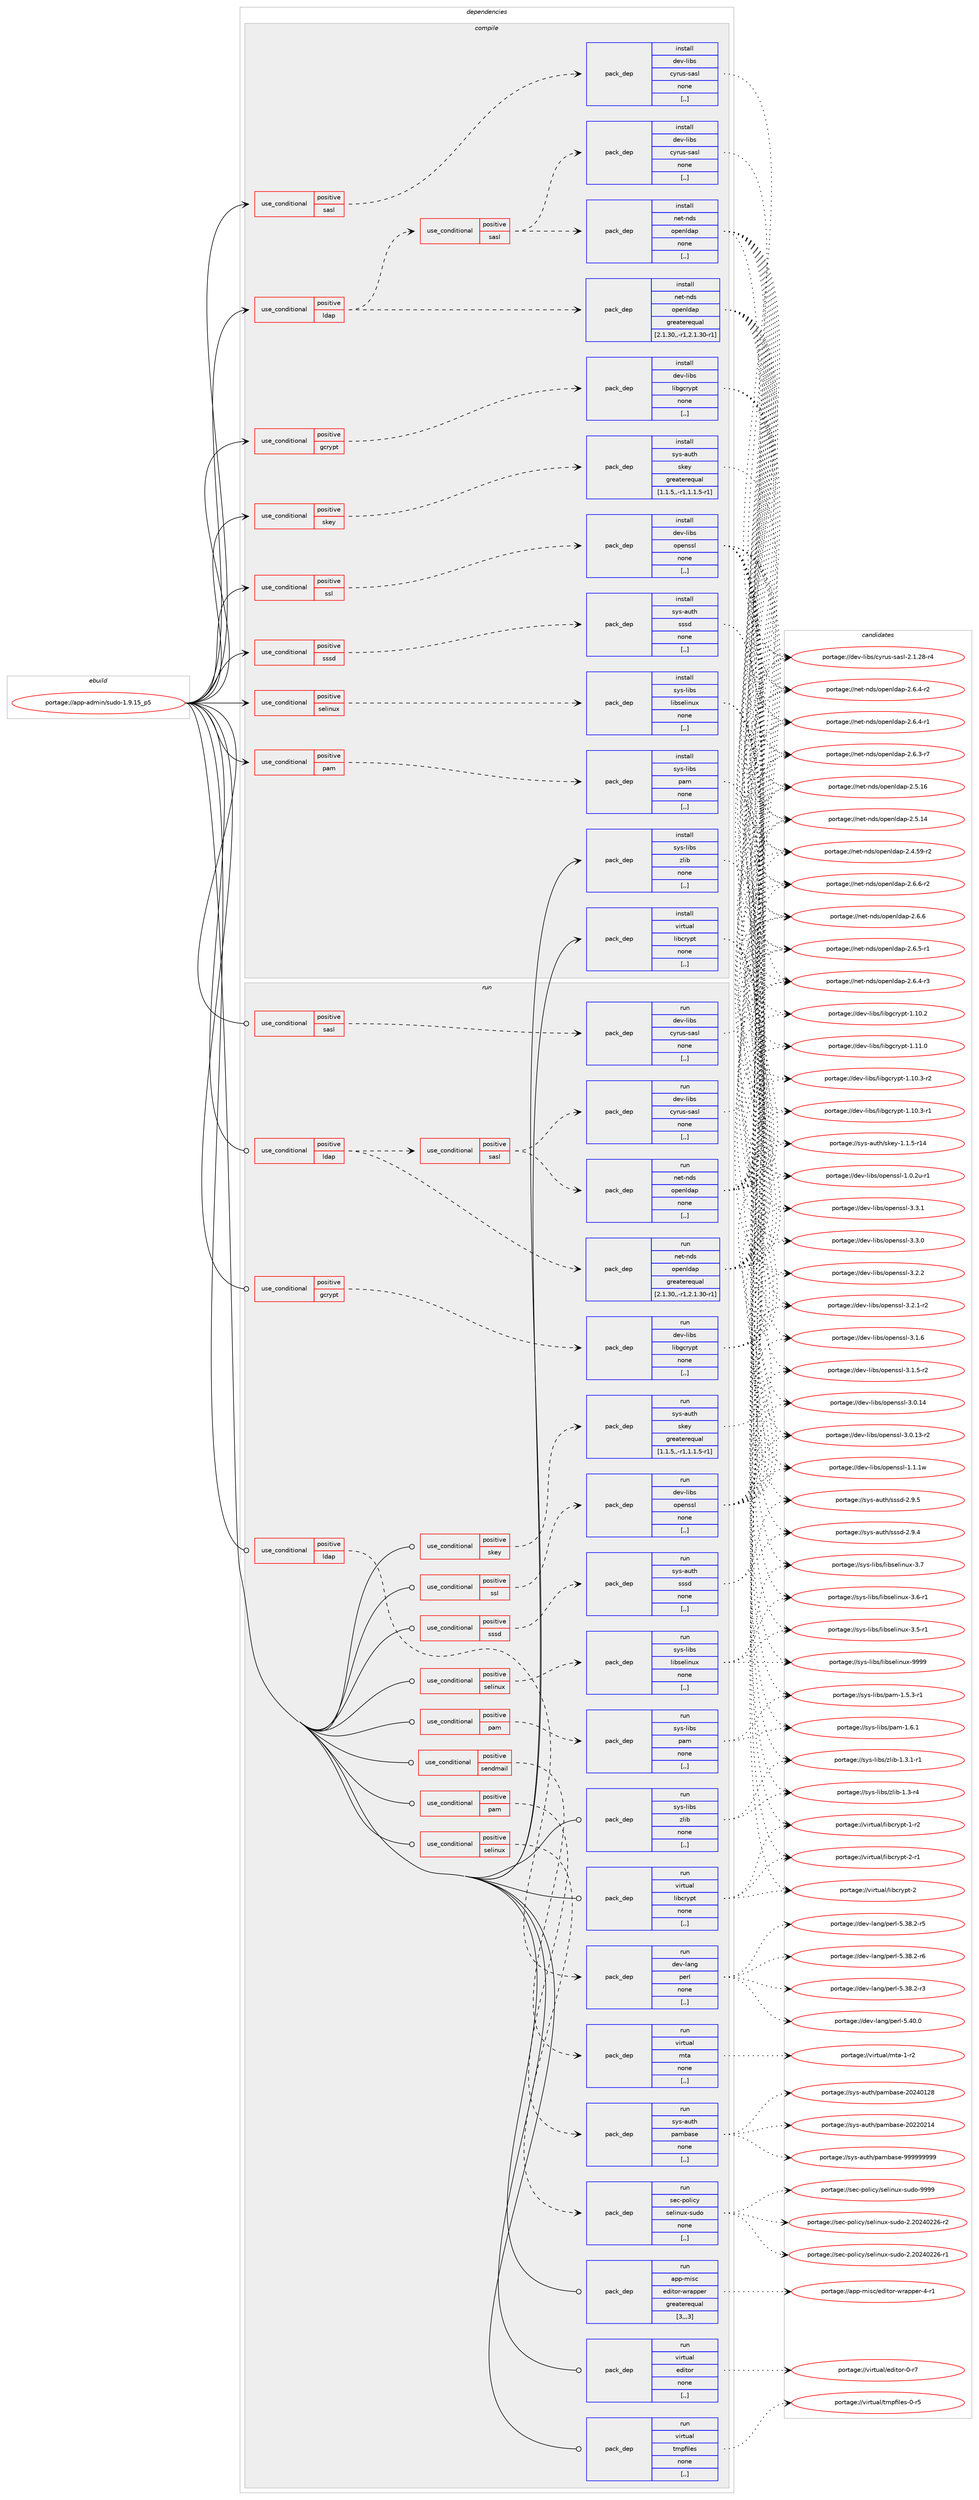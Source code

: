 digraph prolog {

# *************
# Graph options
# *************

newrank=true;
concentrate=true;
compound=true;
graph [rankdir=LR,fontname=Helvetica,fontsize=10,ranksep=1.5];#, ranksep=2.5, nodesep=0.2];
edge  [arrowhead=vee];
node  [fontname=Helvetica,fontsize=10];

# **********
# The ebuild
# **********

subgraph cluster_leftcol {
color=gray;
rank=same;
label=<<i>ebuild</i>>;
id [label="portage://app-admin/sudo-1.9.15_p5", color=red, width=4, href="../app-admin/sudo-1.9.15_p5.svg"];
}

# ****************
# The dependencies
# ****************

subgraph cluster_midcol {
color=gray;
label=<<i>dependencies</i>>;
subgraph cluster_compile {
fillcolor="#eeeeee";
style=filled;
label=<<i>compile</i>>;
subgraph cond1263 {
dependency5061 [label=<<TABLE BORDER="0" CELLBORDER="1" CELLSPACING="0" CELLPADDING="4"><TR><TD ROWSPAN="3" CELLPADDING="10">use_conditional</TD></TR><TR><TD>positive</TD></TR><TR><TD>gcrypt</TD></TR></TABLE>>, shape=none, color=red];
subgraph pack3780 {
dependency5062 [label=<<TABLE BORDER="0" CELLBORDER="1" CELLSPACING="0" CELLPADDING="4" WIDTH="220"><TR><TD ROWSPAN="6" CELLPADDING="30">pack_dep</TD></TR><TR><TD WIDTH="110">install</TD></TR><TR><TD>dev-libs</TD></TR><TR><TD>libgcrypt</TD></TR><TR><TD>none</TD></TR><TR><TD>[,,]</TD></TR></TABLE>>, shape=none, color=blue];
}
dependency5061:e -> dependency5062:w [weight=20,style="dashed",arrowhead="vee"];
}
id:e -> dependency5061:w [weight=20,style="solid",arrowhead="vee"];
subgraph cond1264 {
dependency5063 [label=<<TABLE BORDER="0" CELLBORDER="1" CELLSPACING="0" CELLPADDING="4"><TR><TD ROWSPAN="3" CELLPADDING="10">use_conditional</TD></TR><TR><TD>positive</TD></TR><TR><TD>ldap</TD></TR></TABLE>>, shape=none, color=red];
subgraph pack3781 {
dependency5064 [label=<<TABLE BORDER="0" CELLBORDER="1" CELLSPACING="0" CELLPADDING="4" WIDTH="220"><TR><TD ROWSPAN="6" CELLPADDING="30">pack_dep</TD></TR><TR><TD WIDTH="110">install</TD></TR><TR><TD>net-nds</TD></TR><TR><TD>openldap</TD></TR><TR><TD>greaterequal</TD></TR><TR><TD>[2.1.30,,-r1,2.1.30-r1]</TD></TR></TABLE>>, shape=none, color=blue];
}
dependency5063:e -> dependency5064:w [weight=20,style="dashed",arrowhead="vee"];
subgraph cond1265 {
dependency5065 [label=<<TABLE BORDER="0" CELLBORDER="1" CELLSPACING="0" CELLPADDING="4"><TR><TD ROWSPAN="3" CELLPADDING="10">use_conditional</TD></TR><TR><TD>positive</TD></TR><TR><TD>sasl</TD></TR></TABLE>>, shape=none, color=red];
subgraph pack3782 {
dependency5066 [label=<<TABLE BORDER="0" CELLBORDER="1" CELLSPACING="0" CELLPADDING="4" WIDTH="220"><TR><TD ROWSPAN="6" CELLPADDING="30">pack_dep</TD></TR><TR><TD WIDTH="110">install</TD></TR><TR><TD>dev-libs</TD></TR><TR><TD>cyrus-sasl</TD></TR><TR><TD>none</TD></TR><TR><TD>[,,]</TD></TR></TABLE>>, shape=none, color=blue];
}
dependency5065:e -> dependency5066:w [weight=20,style="dashed",arrowhead="vee"];
subgraph pack3783 {
dependency5067 [label=<<TABLE BORDER="0" CELLBORDER="1" CELLSPACING="0" CELLPADDING="4" WIDTH="220"><TR><TD ROWSPAN="6" CELLPADDING="30">pack_dep</TD></TR><TR><TD WIDTH="110">install</TD></TR><TR><TD>net-nds</TD></TR><TR><TD>openldap</TD></TR><TR><TD>none</TD></TR><TR><TD>[,,]</TD></TR></TABLE>>, shape=none, color=blue];
}
dependency5065:e -> dependency5067:w [weight=20,style="dashed",arrowhead="vee"];
}
dependency5063:e -> dependency5065:w [weight=20,style="dashed",arrowhead="vee"];
}
id:e -> dependency5063:w [weight=20,style="solid",arrowhead="vee"];
subgraph cond1266 {
dependency5068 [label=<<TABLE BORDER="0" CELLBORDER="1" CELLSPACING="0" CELLPADDING="4"><TR><TD ROWSPAN="3" CELLPADDING="10">use_conditional</TD></TR><TR><TD>positive</TD></TR><TR><TD>pam</TD></TR></TABLE>>, shape=none, color=red];
subgraph pack3784 {
dependency5069 [label=<<TABLE BORDER="0" CELLBORDER="1" CELLSPACING="0" CELLPADDING="4" WIDTH="220"><TR><TD ROWSPAN="6" CELLPADDING="30">pack_dep</TD></TR><TR><TD WIDTH="110">install</TD></TR><TR><TD>sys-libs</TD></TR><TR><TD>pam</TD></TR><TR><TD>none</TD></TR><TR><TD>[,,]</TD></TR></TABLE>>, shape=none, color=blue];
}
dependency5068:e -> dependency5069:w [weight=20,style="dashed",arrowhead="vee"];
}
id:e -> dependency5068:w [weight=20,style="solid",arrowhead="vee"];
subgraph cond1267 {
dependency5070 [label=<<TABLE BORDER="0" CELLBORDER="1" CELLSPACING="0" CELLPADDING="4"><TR><TD ROWSPAN="3" CELLPADDING="10">use_conditional</TD></TR><TR><TD>positive</TD></TR><TR><TD>sasl</TD></TR></TABLE>>, shape=none, color=red];
subgraph pack3785 {
dependency5071 [label=<<TABLE BORDER="0" CELLBORDER="1" CELLSPACING="0" CELLPADDING="4" WIDTH="220"><TR><TD ROWSPAN="6" CELLPADDING="30">pack_dep</TD></TR><TR><TD WIDTH="110">install</TD></TR><TR><TD>dev-libs</TD></TR><TR><TD>cyrus-sasl</TD></TR><TR><TD>none</TD></TR><TR><TD>[,,]</TD></TR></TABLE>>, shape=none, color=blue];
}
dependency5070:e -> dependency5071:w [weight=20,style="dashed",arrowhead="vee"];
}
id:e -> dependency5070:w [weight=20,style="solid",arrowhead="vee"];
subgraph cond1268 {
dependency5072 [label=<<TABLE BORDER="0" CELLBORDER="1" CELLSPACING="0" CELLPADDING="4"><TR><TD ROWSPAN="3" CELLPADDING="10">use_conditional</TD></TR><TR><TD>positive</TD></TR><TR><TD>selinux</TD></TR></TABLE>>, shape=none, color=red];
subgraph pack3786 {
dependency5073 [label=<<TABLE BORDER="0" CELLBORDER="1" CELLSPACING="0" CELLPADDING="4" WIDTH="220"><TR><TD ROWSPAN="6" CELLPADDING="30">pack_dep</TD></TR><TR><TD WIDTH="110">install</TD></TR><TR><TD>sys-libs</TD></TR><TR><TD>libselinux</TD></TR><TR><TD>none</TD></TR><TR><TD>[,,]</TD></TR></TABLE>>, shape=none, color=blue];
}
dependency5072:e -> dependency5073:w [weight=20,style="dashed",arrowhead="vee"];
}
id:e -> dependency5072:w [weight=20,style="solid",arrowhead="vee"];
subgraph cond1269 {
dependency5074 [label=<<TABLE BORDER="0" CELLBORDER="1" CELLSPACING="0" CELLPADDING="4"><TR><TD ROWSPAN="3" CELLPADDING="10">use_conditional</TD></TR><TR><TD>positive</TD></TR><TR><TD>skey</TD></TR></TABLE>>, shape=none, color=red];
subgraph pack3787 {
dependency5075 [label=<<TABLE BORDER="0" CELLBORDER="1" CELLSPACING="0" CELLPADDING="4" WIDTH="220"><TR><TD ROWSPAN="6" CELLPADDING="30">pack_dep</TD></TR><TR><TD WIDTH="110">install</TD></TR><TR><TD>sys-auth</TD></TR><TR><TD>skey</TD></TR><TR><TD>greaterequal</TD></TR><TR><TD>[1.1.5,,-r1,1.1.5-r1]</TD></TR></TABLE>>, shape=none, color=blue];
}
dependency5074:e -> dependency5075:w [weight=20,style="dashed",arrowhead="vee"];
}
id:e -> dependency5074:w [weight=20,style="solid",arrowhead="vee"];
subgraph cond1270 {
dependency5076 [label=<<TABLE BORDER="0" CELLBORDER="1" CELLSPACING="0" CELLPADDING="4"><TR><TD ROWSPAN="3" CELLPADDING="10">use_conditional</TD></TR><TR><TD>positive</TD></TR><TR><TD>ssl</TD></TR></TABLE>>, shape=none, color=red];
subgraph pack3788 {
dependency5077 [label=<<TABLE BORDER="0" CELLBORDER="1" CELLSPACING="0" CELLPADDING="4" WIDTH="220"><TR><TD ROWSPAN="6" CELLPADDING="30">pack_dep</TD></TR><TR><TD WIDTH="110">install</TD></TR><TR><TD>dev-libs</TD></TR><TR><TD>openssl</TD></TR><TR><TD>none</TD></TR><TR><TD>[,,]</TD></TR></TABLE>>, shape=none, color=blue];
}
dependency5076:e -> dependency5077:w [weight=20,style="dashed",arrowhead="vee"];
}
id:e -> dependency5076:w [weight=20,style="solid",arrowhead="vee"];
subgraph cond1271 {
dependency5078 [label=<<TABLE BORDER="0" CELLBORDER="1" CELLSPACING="0" CELLPADDING="4"><TR><TD ROWSPAN="3" CELLPADDING="10">use_conditional</TD></TR><TR><TD>positive</TD></TR><TR><TD>sssd</TD></TR></TABLE>>, shape=none, color=red];
subgraph pack3789 {
dependency5079 [label=<<TABLE BORDER="0" CELLBORDER="1" CELLSPACING="0" CELLPADDING="4" WIDTH="220"><TR><TD ROWSPAN="6" CELLPADDING="30">pack_dep</TD></TR><TR><TD WIDTH="110">install</TD></TR><TR><TD>sys-auth</TD></TR><TR><TD>sssd</TD></TR><TR><TD>none</TD></TR><TR><TD>[,,]</TD></TR></TABLE>>, shape=none, color=blue];
}
dependency5078:e -> dependency5079:w [weight=20,style="dashed",arrowhead="vee"];
}
id:e -> dependency5078:w [weight=20,style="solid",arrowhead="vee"];
subgraph pack3790 {
dependency5080 [label=<<TABLE BORDER="0" CELLBORDER="1" CELLSPACING="0" CELLPADDING="4" WIDTH="220"><TR><TD ROWSPAN="6" CELLPADDING="30">pack_dep</TD></TR><TR><TD WIDTH="110">install</TD></TR><TR><TD>sys-libs</TD></TR><TR><TD>zlib</TD></TR><TR><TD>none</TD></TR><TR><TD>[,,]</TD></TR></TABLE>>, shape=none, color=blue];
}
id:e -> dependency5080:w [weight=20,style="solid",arrowhead="vee"];
subgraph pack3791 {
dependency5081 [label=<<TABLE BORDER="0" CELLBORDER="1" CELLSPACING="0" CELLPADDING="4" WIDTH="220"><TR><TD ROWSPAN="6" CELLPADDING="30">pack_dep</TD></TR><TR><TD WIDTH="110">install</TD></TR><TR><TD>virtual</TD></TR><TR><TD>libcrypt</TD></TR><TR><TD>none</TD></TR><TR><TD>[,,]</TD></TR></TABLE>>, shape=none, color=blue];
}
id:e -> dependency5081:w [weight=20,style="solid",arrowhead="vee"];
}
subgraph cluster_compileandrun {
fillcolor="#eeeeee";
style=filled;
label=<<i>compile and run</i>>;
}
subgraph cluster_run {
fillcolor="#eeeeee";
style=filled;
label=<<i>run</i>>;
subgraph cond1272 {
dependency5082 [label=<<TABLE BORDER="0" CELLBORDER="1" CELLSPACING="0" CELLPADDING="4"><TR><TD ROWSPAN="3" CELLPADDING="10">use_conditional</TD></TR><TR><TD>positive</TD></TR><TR><TD>gcrypt</TD></TR></TABLE>>, shape=none, color=red];
subgraph pack3792 {
dependency5083 [label=<<TABLE BORDER="0" CELLBORDER="1" CELLSPACING="0" CELLPADDING="4" WIDTH="220"><TR><TD ROWSPAN="6" CELLPADDING="30">pack_dep</TD></TR><TR><TD WIDTH="110">run</TD></TR><TR><TD>dev-libs</TD></TR><TR><TD>libgcrypt</TD></TR><TR><TD>none</TD></TR><TR><TD>[,,]</TD></TR></TABLE>>, shape=none, color=blue];
}
dependency5082:e -> dependency5083:w [weight=20,style="dashed",arrowhead="vee"];
}
id:e -> dependency5082:w [weight=20,style="solid",arrowhead="odot"];
subgraph cond1273 {
dependency5084 [label=<<TABLE BORDER="0" CELLBORDER="1" CELLSPACING="0" CELLPADDING="4"><TR><TD ROWSPAN="3" CELLPADDING="10">use_conditional</TD></TR><TR><TD>positive</TD></TR><TR><TD>ldap</TD></TR></TABLE>>, shape=none, color=red];
subgraph pack3793 {
dependency5085 [label=<<TABLE BORDER="0" CELLBORDER="1" CELLSPACING="0" CELLPADDING="4" WIDTH="220"><TR><TD ROWSPAN="6" CELLPADDING="30">pack_dep</TD></TR><TR><TD WIDTH="110">run</TD></TR><TR><TD>dev-lang</TD></TR><TR><TD>perl</TD></TR><TR><TD>none</TD></TR><TR><TD>[,,]</TD></TR></TABLE>>, shape=none, color=blue];
}
dependency5084:e -> dependency5085:w [weight=20,style="dashed",arrowhead="vee"];
}
id:e -> dependency5084:w [weight=20,style="solid",arrowhead="odot"];
subgraph cond1274 {
dependency5086 [label=<<TABLE BORDER="0" CELLBORDER="1" CELLSPACING="0" CELLPADDING="4"><TR><TD ROWSPAN="3" CELLPADDING="10">use_conditional</TD></TR><TR><TD>positive</TD></TR><TR><TD>ldap</TD></TR></TABLE>>, shape=none, color=red];
subgraph pack3794 {
dependency5087 [label=<<TABLE BORDER="0" CELLBORDER="1" CELLSPACING="0" CELLPADDING="4" WIDTH="220"><TR><TD ROWSPAN="6" CELLPADDING="30">pack_dep</TD></TR><TR><TD WIDTH="110">run</TD></TR><TR><TD>net-nds</TD></TR><TR><TD>openldap</TD></TR><TR><TD>greaterequal</TD></TR><TR><TD>[2.1.30,,-r1,2.1.30-r1]</TD></TR></TABLE>>, shape=none, color=blue];
}
dependency5086:e -> dependency5087:w [weight=20,style="dashed",arrowhead="vee"];
subgraph cond1275 {
dependency5088 [label=<<TABLE BORDER="0" CELLBORDER="1" CELLSPACING="0" CELLPADDING="4"><TR><TD ROWSPAN="3" CELLPADDING="10">use_conditional</TD></TR><TR><TD>positive</TD></TR><TR><TD>sasl</TD></TR></TABLE>>, shape=none, color=red];
subgraph pack3795 {
dependency5089 [label=<<TABLE BORDER="0" CELLBORDER="1" CELLSPACING="0" CELLPADDING="4" WIDTH="220"><TR><TD ROWSPAN="6" CELLPADDING="30">pack_dep</TD></TR><TR><TD WIDTH="110">run</TD></TR><TR><TD>dev-libs</TD></TR><TR><TD>cyrus-sasl</TD></TR><TR><TD>none</TD></TR><TR><TD>[,,]</TD></TR></TABLE>>, shape=none, color=blue];
}
dependency5088:e -> dependency5089:w [weight=20,style="dashed",arrowhead="vee"];
subgraph pack3796 {
dependency5090 [label=<<TABLE BORDER="0" CELLBORDER="1" CELLSPACING="0" CELLPADDING="4" WIDTH="220"><TR><TD ROWSPAN="6" CELLPADDING="30">pack_dep</TD></TR><TR><TD WIDTH="110">run</TD></TR><TR><TD>net-nds</TD></TR><TR><TD>openldap</TD></TR><TR><TD>none</TD></TR><TR><TD>[,,]</TD></TR></TABLE>>, shape=none, color=blue];
}
dependency5088:e -> dependency5090:w [weight=20,style="dashed",arrowhead="vee"];
}
dependency5086:e -> dependency5088:w [weight=20,style="dashed",arrowhead="vee"];
}
id:e -> dependency5086:w [weight=20,style="solid",arrowhead="odot"];
subgraph cond1276 {
dependency5091 [label=<<TABLE BORDER="0" CELLBORDER="1" CELLSPACING="0" CELLPADDING="4"><TR><TD ROWSPAN="3" CELLPADDING="10">use_conditional</TD></TR><TR><TD>positive</TD></TR><TR><TD>pam</TD></TR></TABLE>>, shape=none, color=red];
subgraph pack3797 {
dependency5092 [label=<<TABLE BORDER="0" CELLBORDER="1" CELLSPACING="0" CELLPADDING="4" WIDTH="220"><TR><TD ROWSPAN="6" CELLPADDING="30">pack_dep</TD></TR><TR><TD WIDTH="110">run</TD></TR><TR><TD>sys-auth</TD></TR><TR><TD>pambase</TD></TR><TR><TD>none</TD></TR><TR><TD>[,,]</TD></TR></TABLE>>, shape=none, color=blue];
}
dependency5091:e -> dependency5092:w [weight=20,style="dashed",arrowhead="vee"];
}
id:e -> dependency5091:w [weight=20,style="solid",arrowhead="odot"];
subgraph cond1277 {
dependency5093 [label=<<TABLE BORDER="0" CELLBORDER="1" CELLSPACING="0" CELLPADDING="4"><TR><TD ROWSPAN="3" CELLPADDING="10">use_conditional</TD></TR><TR><TD>positive</TD></TR><TR><TD>pam</TD></TR></TABLE>>, shape=none, color=red];
subgraph pack3798 {
dependency5094 [label=<<TABLE BORDER="0" CELLBORDER="1" CELLSPACING="0" CELLPADDING="4" WIDTH="220"><TR><TD ROWSPAN="6" CELLPADDING="30">pack_dep</TD></TR><TR><TD WIDTH="110">run</TD></TR><TR><TD>sys-libs</TD></TR><TR><TD>pam</TD></TR><TR><TD>none</TD></TR><TR><TD>[,,]</TD></TR></TABLE>>, shape=none, color=blue];
}
dependency5093:e -> dependency5094:w [weight=20,style="dashed",arrowhead="vee"];
}
id:e -> dependency5093:w [weight=20,style="solid",arrowhead="odot"];
subgraph cond1278 {
dependency5095 [label=<<TABLE BORDER="0" CELLBORDER="1" CELLSPACING="0" CELLPADDING="4"><TR><TD ROWSPAN="3" CELLPADDING="10">use_conditional</TD></TR><TR><TD>positive</TD></TR><TR><TD>sasl</TD></TR></TABLE>>, shape=none, color=red];
subgraph pack3799 {
dependency5096 [label=<<TABLE BORDER="0" CELLBORDER="1" CELLSPACING="0" CELLPADDING="4" WIDTH="220"><TR><TD ROWSPAN="6" CELLPADDING="30">pack_dep</TD></TR><TR><TD WIDTH="110">run</TD></TR><TR><TD>dev-libs</TD></TR><TR><TD>cyrus-sasl</TD></TR><TR><TD>none</TD></TR><TR><TD>[,,]</TD></TR></TABLE>>, shape=none, color=blue];
}
dependency5095:e -> dependency5096:w [weight=20,style="dashed",arrowhead="vee"];
}
id:e -> dependency5095:w [weight=20,style="solid",arrowhead="odot"];
subgraph cond1279 {
dependency5097 [label=<<TABLE BORDER="0" CELLBORDER="1" CELLSPACING="0" CELLPADDING="4"><TR><TD ROWSPAN="3" CELLPADDING="10">use_conditional</TD></TR><TR><TD>positive</TD></TR><TR><TD>selinux</TD></TR></TABLE>>, shape=none, color=red];
subgraph pack3800 {
dependency5098 [label=<<TABLE BORDER="0" CELLBORDER="1" CELLSPACING="0" CELLPADDING="4" WIDTH="220"><TR><TD ROWSPAN="6" CELLPADDING="30">pack_dep</TD></TR><TR><TD WIDTH="110">run</TD></TR><TR><TD>sec-policy</TD></TR><TR><TD>selinux-sudo</TD></TR><TR><TD>none</TD></TR><TR><TD>[,,]</TD></TR></TABLE>>, shape=none, color=blue];
}
dependency5097:e -> dependency5098:w [weight=20,style="dashed",arrowhead="vee"];
}
id:e -> dependency5097:w [weight=20,style="solid",arrowhead="odot"];
subgraph cond1280 {
dependency5099 [label=<<TABLE BORDER="0" CELLBORDER="1" CELLSPACING="0" CELLPADDING="4"><TR><TD ROWSPAN="3" CELLPADDING="10">use_conditional</TD></TR><TR><TD>positive</TD></TR><TR><TD>selinux</TD></TR></TABLE>>, shape=none, color=red];
subgraph pack3801 {
dependency5100 [label=<<TABLE BORDER="0" CELLBORDER="1" CELLSPACING="0" CELLPADDING="4" WIDTH="220"><TR><TD ROWSPAN="6" CELLPADDING="30">pack_dep</TD></TR><TR><TD WIDTH="110">run</TD></TR><TR><TD>sys-libs</TD></TR><TR><TD>libselinux</TD></TR><TR><TD>none</TD></TR><TR><TD>[,,]</TD></TR></TABLE>>, shape=none, color=blue];
}
dependency5099:e -> dependency5100:w [weight=20,style="dashed",arrowhead="vee"];
}
id:e -> dependency5099:w [weight=20,style="solid",arrowhead="odot"];
subgraph cond1281 {
dependency5101 [label=<<TABLE BORDER="0" CELLBORDER="1" CELLSPACING="0" CELLPADDING="4"><TR><TD ROWSPAN="3" CELLPADDING="10">use_conditional</TD></TR><TR><TD>positive</TD></TR><TR><TD>sendmail</TD></TR></TABLE>>, shape=none, color=red];
subgraph pack3802 {
dependency5102 [label=<<TABLE BORDER="0" CELLBORDER="1" CELLSPACING="0" CELLPADDING="4" WIDTH="220"><TR><TD ROWSPAN="6" CELLPADDING="30">pack_dep</TD></TR><TR><TD WIDTH="110">run</TD></TR><TR><TD>virtual</TD></TR><TR><TD>mta</TD></TR><TR><TD>none</TD></TR><TR><TD>[,,]</TD></TR></TABLE>>, shape=none, color=blue];
}
dependency5101:e -> dependency5102:w [weight=20,style="dashed",arrowhead="vee"];
}
id:e -> dependency5101:w [weight=20,style="solid",arrowhead="odot"];
subgraph cond1282 {
dependency5103 [label=<<TABLE BORDER="0" CELLBORDER="1" CELLSPACING="0" CELLPADDING="4"><TR><TD ROWSPAN="3" CELLPADDING="10">use_conditional</TD></TR><TR><TD>positive</TD></TR><TR><TD>skey</TD></TR></TABLE>>, shape=none, color=red];
subgraph pack3803 {
dependency5104 [label=<<TABLE BORDER="0" CELLBORDER="1" CELLSPACING="0" CELLPADDING="4" WIDTH="220"><TR><TD ROWSPAN="6" CELLPADDING="30">pack_dep</TD></TR><TR><TD WIDTH="110">run</TD></TR><TR><TD>sys-auth</TD></TR><TR><TD>skey</TD></TR><TR><TD>greaterequal</TD></TR><TR><TD>[1.1.5,,-r1,1.1.5-r1]</TD></TR></TABLE>>, shape=none, color=blue];
}
dependency5103:e -> dependency5104:w [weight=20,style="dashed",arrowhead="vee"];
}
id:e -> dependency5103:w [weight=20,style="solid",arrowhead="odot"];
subgraph cond1283 {
dependency5105 [label=<<TABLE BORDER="0" CELLBORDER="1" CELLSPACING="0" CELLPADDING="4"><TR><TD ROWSPAN="3" CELLPADDING="10">use_conditional</TD></TR><TR><TD>positive</TD></TR><TR><TD>ssl</TD></TR></TABLE>>, shape=none, color=red];
subgraph pack3804 {
dependency5106 [label=<<TABLE BORDER="0" CELLBORDER="1" CELLSPACING="0" CELLPADDING="4" WIDTH="220"><TR><TD ROWSPAN="6" CELLPADDING="30">pack_dep</TD></TR><TR><TD WIDTH="110">run</TD></TR><TR><TD>dev-libs</TD></TR><TR><TD>openssl</TD></TR><TR><TD>none</TD></TR><TR><TD>[,,]</TD></TR></TABLE>>, shape=none, color=blue];
}
dependency5105:e -> dependency5106:w [weight=20,style="dashed",arrowhead="vee"];
}
id:e -> dependency5105:w [weight=20,style="solid",arrowhead="odot"];
subgraph cond1284 {
dependency5107 [label=<<TABLE BORDER="0" CELLBORDER="1" CELLSPACING="0" CELLPADDING="4"><TR><TD ROWSPAN="3" CELLPADDING="10">use_conditional</TD></TR><TR><TD>positive</TD></TR><TR><TD>sssd</TD></TR></TABLE>>, shape=none, color=red];
subgraph pack3805 {
dependency5108 [label=<<TABLE BORDER="0" CELLBORDER="1" CELLSPACING="0" CELLPADDING="4" WIDTH="220"><TR><TD ROWSPAN="6" CELLPADDING="30">pack_dep</TD></TR><TR><TD WIDTH="110">run</TD></TR><TR><TD>sys-auth</TD></TR><TR><TD>sssd</TD></TR><TR><TD>none</TD></TR><TR><TD>[,,]</TD></TR></TABLE>>, shape=none, color=blue];
}
dependency5107:e -> dependency5108:w [weight=20,style="dashed",arrowhead="vee"];
}
id:e -> dependency5107:w [weight=20,style="solid",arrowhead="odot"];
subgraph pack3806 {
dependency5109 [label=<<TABLE BORDER="0" CELLBORDER="1" CELLSPACING="0" CELLPADDING="4" WIDTH="220"><TR><TD ROWSPAN="6" CELLPADDING="30">pack_dep</TD></TR><TR><TD WIDTH="110">run</TD></TR><TR><TD>app-misc</TD></TR><TR><TD>editor-wrapper</TD></TR><TR><TD>greaterequal</TD></TR><TR><TD>[3,,,3]</TD></TR></TABLE>>, shape=none, color=blue];
}
id:e -> dependency5109:w [weight=20,style="solid",arrowhead="odot"];
subgraph pack3807 {
dependency5110 [label=<<TABLE BORDER="0" CELLBORDER="1" CELLSPACING="0" CELLPADDING="4" WIDTH="220"><TR><TD ROWSPAN="6" CELLPADDING="30">pack_dep</TD></TR><TR><TD WIDTH="110">run</TD></TR><TR><TD>sys-libs</TD></TR><TR><TD>zlib</TD></TR><TR><TD>none</TD></TR><TR><TD>[,,]</TD></TR></TABLE>>, shape=none, color=blue];
}
id:e -> dependency5110:w [weight=20,style="solid",arrowhead="odot"];
subgraph pack3808 {
dependency5111 [label=<<TABLE BORDER="0" CELLBORDER="1" CELLSPACING="0" CELLPADDING="4" WIDTH="220"><TR><TD ROWSPAN="6" CELLPADDING="30">pack_dep</TD></TR><TR><TD WIDTH="110">run</TD></TR><TR><TD>virtual</TD></TR><TR><TD>editor</TD></TR><TR><TD>none</TD></TR><TR><TD>[,,]</TD></TR></TABLE>>, shape=none, color=blue];
}
id:e -> dependency5111:w [weight=20,style="solid",arrowhead="odot"];
subgraph pack3809 {
dependency5112 [label=<<TABLE BORDER="0" CELLBORDER="1" CELLSPACING="0" CELLPADDING="4" WIDTH="220"><TR><TD ROWSPAN="6" CELLPADDING="30">pack_dep</TD></TR><TR><TD WIDTH="110">run</TD></TR><TR><TD>virtual</TD></TR><TR><TD>libcrypt</TD></TR><TR><TD>none</TD></TR><TR><TD>[,,]</TD></TR></TABLE>>, shape=none, color=blue];
}
id:e -> dependency5112:w [weight=20,style="solid",arrowhead="odot"];
subgraph pack3810 {
dependency5113 [label=<<TABLE BORDER="0" CELLBORDER="1" CELLSPACING="0" CELLPADDING="4" WIDTH="220"><TR><TD ROWSPAN="6" CELLPADDING="30">pack_dep</TD></TR><TR><TD WIDTH="110">run</TD></TR><TR><TD>virtual</TD></TR><TR><TD>tmpfiles</TD></TR><TR><TD>none</TD></TR><TR><TD>[,,]</TD></TR></TABLE>>, shape=none, color=blue];
}
id:e -> dependency5113:w [weight=20,style="solid",arrowhead="odot"];
}
}

# **************
# The candidates
# **************

subgraph cluster_choices {
rank=same;
color=gray;
label=<<i>candidates</i>>;

subgraph choice3780 {
color=black;
nodesep=1;
choice100101118451081059811547108105981039911412111211645494649494648 [label="portage://dev-libs/libgcrypt-1.11.0", color=red, width=4,href="../dev-libs/libgcrypt-1.11.0.svg"];
choice1001011184510810598115471081059810399114121112116454946494846514511450 [label="portage://dev-libs/libgcrypt-1.10.3-r2", color=red, width=4,href="../dev-libs/libgcrypt-1.10.3-r2.svg"];
choice1001011184510810598115471081059810399114121112116454946494846514511449 [label="portage://dev-libs/libgcrypt-1.10.3-r1", color=red, width=4,href="../dev-libs/libgcrypt-1.10.3-r1.svg"];
choice100101118451081059811547108105981039911412111211645494649484650 [label="portage://dev-libs/libgcrypt-1.10.2", color=red, width=4,href="../dev-libs/libgcrypt-1.10.2.svg"];
dependency5062:e -> choice100101118451081059811547108105981039911412111211645494649494648:w [style=dotted,weight="100"];
dependency5062:e -> choice1001011184510810598115471081059810399114121112116454946494846514511450:w [style=dotted,weight="100"];
dependency5062:e -> choice1001011184510810598115471081059810399114121112116454946494846514511449:w [style=dotted,weight="100"];
dependency5062:e -> choice100101118451081059811547108105981039911412111211645494649484650:w [style=dotted,weight="100"];
}
subgraph choice3781 {
color=black;
nodesep=1;
choice1101011164511010011547111112101110108100971124550465446544511450 [label="portage://net-nds/openldap-2.6.6-r2", color=red, width=4,href="../net-nds/openldap-2.6.6-r2.svg"];
choice110101116451101001154711111210111010810097112455046544654 [label="portage://net-nds/openldap-2.6.6", color=red, width=4,href="../net-nds/openldap-2.6.6.svg"];
choice1101011164511010011547111112101110108100971124550465446534511449 [label="portage://net-nds/openldap-2.6.5-r1", color=red, width=4,href="../net-nds/openldap-2.6.5-r1.svg"];
choice1101011164511010011547111112101110108100971124550465446524511451 [label="portage://net-nds/openldap-2.6.4-r3", color=red, width=4,href="../net-nds/openldap-2.6.4-r3.svg"];
choice1101011164511010011547111112101110108100971124550465446524511450 [label="portage://net-nds/openldap-2.6.4-r2", color=red, width=4,href="../net-nds/openldap-2.6.4-r2.svg"];
choice1101011164511010011547111112101110108100971124550465446524511449 [label="portage://net-nds/openldap-2.6.4-r1", color=red, width=4,href="../net-nds/openldap-2.6.4-r1.svg"];
choice1101011164511010011547111112101110108100971124550465446514511455 [label="portage://net-nds/openldap-2.6.3-r7", color=red, width=4,href="../net-nds/openldap-2.6.3-r7.svg"];
choice11010111645110100115471111121011101081009711245504653464954 [label="portage://net-nds/openldap-2.5.16", color=red, width=4,href="../net-nds/openldap-2.5.16.svg"];
choice11010111645110100115471111121011101081009711245504653464952 [label="portage://net-nds/openldap-2.5.14", color=red, width=4,href="../net-nds/openldap-2.5.14.svg"];
choice110101116451101001154711111210111010810097112455046524653574511450 [label="portage://net-nds/openldap-2.4.59-r2", color=red, width=4,href="../net-nds/openldap-2.4.59-r2.svg"];
dependency5064:e -> choice1101011164511010011547111112101110108100971124550465446544511450:w [style=dotted,weight="100"];
dependency5064:e -> choice110101116451101001154711111210111010810097112455046544654:w [style=dotted,weight="100"];
dependency5064:e -> choice1101011164511010011547111112101110108100971124550465446534511449:w [style=dotted,weight="100"];
dependency5064:e -> choice1101011164511010011547111112101110108100971124550465446524511451:w [style=dotted,weight="100"];
dependency5064:e -> choice1101011164511010011547111112101110108100971124550465446524511450:w [style=dotted,weight="100"];
dependency5064:e -> choice1101011164511010011547111112101110108100971124550465446524511449:w [style=dotted,weight="100"];
dependency5064:e -> choice1101011164511010011547111112101110108100971124550465446514511455:w [style=dotted,weight="100"];
dependency5064:e -> choice11010111645110100115471111121011101081009711245504653464954:w [style=dotted,weight="100"];
dependency5064:e -> choice11010111645110100115471111121011101081009711245504653464952:w [style=dotted,weight="100"];
dependency5064:e -> choice110101116451101001154711111210111010810097112455046524653574511450:w [style=dotted,weight="100"];
}
subgraph choice3782 {
color=black;
nodesep=1;
choice100101118451081059811547991211141171154511597115108455046494650564511452 [label="portage://dev-libs/cyrus-sasl-2.1.28-r4", color=red, width=4,href="../dev-libs/cyrus-sasl-2.1.28-r4.svg"];
dependency5066:e -> choice100101118451081059811547991211141171154511597115108455046494650564511452:w [style=dotted,weight="100"];
}
subgraph choice3783 {
color=black;
nodesep=1;
choice1101011164511010011547111112101110108100971124550465446544511450 [label="portage://net-nds/openldap-2.6.6-r2", color=red, width=4,href="../net-nds/openldap-2.6.6-r2.svg"];
choice110101116451101001154711111210111010810097112455046544654 [label="portage://net-nds/openldap-2.6.6", color=red, width=4,href="../net-nds/openldap-2.6.6.svg"];
choice1101011164511010011547111112101110108100971124550465446534511449 [label="portage://net-nds/openldap-2.6.5-r1", color=red, width=4,href="../net-nds/openldap-2.6.5-r1.svg"];
choice1101011164511010011547111112101110108100971124550465446524511451 [label="portage://net-nds/openldap-2.6.4-r3", color=red, width=4,href="../net-nds/openldap-2.6.4-r3.svg"];
choice1101011164511010011547111112101110108100971124550465446524511450 [label="portage://net-nds/openldap-2.6.4-r2", color=red, width=4,href="../net-nds/openldap-2.6.4-r2.svg"];
choice1101011164511010011547111112101110108100971124550465446524511449 [label="portage://net-nds/openldap-2.6.4-r1", color=red, width=4,href="../net-nds/openldap-2.6.4-r1.svg"];
choice1101011164511010011547111112101110108100971124550465446514511455 [label="portage://net-nds/openldap-2.6.3-r7", color=red, width=4,href="../net-nds/openldap-2.6.3-r7.svg"];
choice11010111645110100115471111121011101081009711245504653464954 [label="portage://net-nds/openldap-2.5.16", color=red, width=4,href="../net-nds/openldap-2.5.16.svg"];
choice11010111645110100115471111121011101081009711245504653464952 [label="portage://net-nds/openldap-2.5.14", color=red, width=4,href="../net-nds/openldap-2.5.14.svg"];
choice110101116451101001154711111210111010810097112455046524653574511450 [label="portage://net-nds/openldap-2.4.59-r2", color=red, width=4,href="../net-nds/openldap-2.4.59-r2.svg"];
dependency5067:e -> choice1101011164511010011547111112101110108100971124550465446544511450:w [style=dotted,weight="100"];
dependency5067:e -> choice110101116451101001154711111210111010810097112455046544654:w [style=dotted,weight="100"];
dependency5067:e -> choice1101011164511010011547111112101110108100971124550465446534511449:w [style=dotted,weight="100"];
dependency5067:e -> choice1101011164511010011547111112101110108100971124550465446524511451:w [style=dotted,weight="100"];
dependency5067:e -> choice1101011164511010011547111112101110108100971124550465446524511450:w [style=dotted,weight="100"];
dependency5067:e -> choice1101011164511010011547111112101110108100971124550465446524511449:w [style=dotted,weight="100"];
dependency5067:e -> choice1101011164511010011547111112101110108100971124550465446514511455:w [style=dotted,weight="100"];
dependency5067:e -> choice11010111645110100115471111121011101081009711245504653464954:w [style=dotted,weight="100"];
dependency5067:e -> choice11010111645110100115471111121011101081009711245504653464952:w [style=dotted,weight="100"];
dependency5067:e -> choice110101116451101001154711111210111010810097112455046524653574511450:w [style=dotted,weight="100"];
}
subgraph choice3784 {
color=black;
nodesep=1;
choice11512111545108105981154711297109454946544649 [label="portage://sys-libs/pam-1.6.1", color=red, width=4,href="../sys-libs/pam-1.6.1.svg"];
choice115121115451081059811547112971094549465346514511449 [label="portage://sys-libs/pam-1.5.3-r1", color=red, width=4,href="../sys-libs/pam-1.5.3-r1.svg"];
dependency5069:e -> choice11512111545108105981154711297109454946544649:w [style=dotted,weight="100"];
dependency5069:e -> choice115121115451081059811547112971094549465346514511449:w [style=dotted,weight="100"];
}
subgraph choice3785 {
color=black;
nodesep=1;
choice100101118451081059811547991211141171154511597115108455046494650564511452 [label="portage://dev-libs/cyrus-sasl-2.1.28-r4", color=red, width=4,href="../dev-libs/cyrus-sasl-2.1.28-r4.svg"];
dependency5071:e -> choice100101118451081059811547991211141171154511597115108455046494650564511452:w [style=dotted,weight="100"];
}
subgraph choice3786 {
color=black;
nodesep=1;
choice115121115451081059811547108105981151011081051101171204557575757 [label="portage://sys-libs/libselinux-9999", color=red, width=4,href="../sys-libs/libselinux-9999.svg"];
choice1151211154510810598115471081059811510110810511011712045514655 [label="portage://sys-libs/libselinux-3.7", color=red, width=4,href="../sys-libs/libselinux-3.7.svg"];
choice11512111545108105981154710810598115101108105110117120455146544511449 [label="portage://sys-libs/libselinux-3.6-r1", color=red, width=4,href="../sys-libs/libselinux-3.6-r1.svg"];
choice11512111545108105981154710810598115101108105110117120455146534511449 [label="portage://sys-libs/libselinux-3.5-r1", color=red, width=4,href="../sys-libs/libselinux-3.5-r1.svg"];
dependency5073:e -> choice115121115451081059811547108105981151011081051101171204557575757:w [style=dotted,weight="100"];
dependency5073:e -> choice1151211154510810598115471081059811510110810511011712045514655:w [style=dotted,weight="100"];
dependency5073:e -> choice11512111545108105981154710810598115101108105110117120455146544511449:w [style=dotted,weight="100"];
dependency5073:e -> choice11512111545108105981154710810598115101108105110117120455146534511449:w [style=dotted,weight="100"];
}
subgraph choice3787 {
color=black;
nodesep=1;
choice115121115459711711610447115107101121454946494653451144952 [label="portage://sys-auth/skey-1.1.5-r14", color=red, width=4,href="../sys-auth/skey-1.1.5-r14.svg"];
dependency5075:e -> choice115121115459711711610447115107101121454946494653451144952:w [style=dotted,weight="100"];
}
subgraph choice3788 {
color=black;
nodesep=1;
choice100101118451081059811547111112101110115115108455146514649 [label="portage://dev-libs/openssl-3.3.1", color=red, width=4,href="../dev-libs/openssl-3.3.1.svg"];
choice100101118451081059811547111112101110115115108455146514648 [label="portage://dev-libs/openssl-3.3.0", color=red, width=4,href="../dev-libs/openssl-3.3.0.svg"];
choice100101118451081059811547111112101110115115108455146504650 [label="portage://dev-libs/openssl-3.2.2", color=red, width=4,href="../dev-libs/openssl-3.2.2.svg"];
choice1001011184510810598115471111121011101151151084551465046494511450 [label="portage://dev-libs/openssl-3.2.1-r2", color=red, width=4,href="../dev-libs/openssl-3.2.1-r2.svg"];
choice100101118451081059811547111112101110115115108455146494654 [label="portage://dev-libs/openssl-3.1.6", color=red, width=4,href="../dev-libs/openssl-3.1.6.svg"];
choice1001011184510810598115471111121011101151151084551464946534511450 [label="portage://dev-libs/openssl-3.1.5-r2", color=red, width=4,href="../dev-libs/openssl-3.1.5-r2.svg"];
choice10010111845108105981154711111210111011511510845514648464952 [label="portage://dev-libs/openssl-3.0.14", color=red, width=4,href="../dev-libs/openssl-3.0.14.svg"];
choice100101118451081059811547111112101110115115108455146484649514511450 [label="portage://dev-libs/openssl-3.0.13-r2", color=red, width=4,href="../dev-libs/openssl-3.0.13-r2.svg"];
choice100101118451081059811547111112101110115115108454946494649119 [label="portage://dev-libs/openssl-1.1.1w", color=red, width=4,href="../dev-libs/openssl-1.1.1w.svg"];
choice1001011184510810598115471111121011101151151084549464846501174511449 [label="portage://dev-libs/openssl-1.0.2u-r1", color=red, width=4,href="../dev-libs/openssl-1.0.2u-r1.svg"];
dependency5077:e -> choice100101118451081059811547111112101110115115108455146514649:w [style=dotted,weight="100"];
dependency5077:e -> choice100101118451081059811547111112101110115115108455146514648:w [style=dotted,weight="100"];
dependency5077:e -> choice100101118451081059811547111112101110115115108455146504650:w [style=dotted,weight="100"];
dependency5077:e -> choice1001011184510810598115471111121011101151151084551465046494511450:w [style=dotted,weight="100"];
dependency5077:e -> choice100101118451081059811547111112101110115115108455146494654:w [style=dotted,weight="100"];
dependency5077:e -> choice1001011184510810598115471111121011101151151084551464946534511450:w [style=dotted,weight="100"];
dependency5077:e -> choice10010111845108105981154711111210111011511510845514648464952:w [style=dotted,weight="100"];
dependency5077:e -> choice100101118451081059811547111112101110115115108455146484649514511450:w [style=dotted,weight="100"];
dependency5077:e -> choice100101118451081059811547111112101110115115108454946494649119:w [style=dotted,weight="100"];
dependency5077:e -> choice1001011184510810598115471111121011101151151084549464846501174511449:w [style=dotted,weight="100"];
}
subgraph choice3789 {
color=black;
nodesep=1;
choice115121115459711711610447115115115100455046574653 [label="portage://sys-auth/sssd-2.9.5", color=red, width=4,href="../sys-auth/sssd-2.9.5.svg"];
choice115121115459711711610447115115115100455046574652 [label="portage://sys-auth/sssd-2.9.4", color=red, width=4,href="../sys-auth/sssd-2.9.4.svg"];
dependency5079:e -> choice115121115459711711610447115115115100455046574653:w [style=dotted,weight="100"];
dependency5079:e -> choice115121115459711711610447115115115100455046574652:w [style=dotted,weight="100"];
}
subgraph choice3790 {
color=black;
nodesep=1;
choice115121115451081059811547122108105984549465146494511449 [label="portage://sys-libs/zlib-1.3.1-r1", color=red, width=4,href="../sys-libs/zlib-1.3.1-r1.svg"];
choice11512111545108105981154712210810598454946514511452 [label="portage://sys-libs/zlib-1.3-r4", color=red, width=4,href="../sys-libs/zlib-1.3-r4.svg"];
dependency5080:e -> choice115121115451081059811547122108105984549465146494511449:w [style=dotted,weight="100"];
dependency5080:e -> choice11512111545108105981154712210810598454946514511452:w [style=dotted,weight="100"];
}
subgraph choice3791 {
color=black;
nodesep=1;
choice1181051141161179710847108105989911412111211645504511449 [label="portage://virtual/libcrypt-2-r1", color=red, width=4,href="../virtual/libcrypt-2-r1.svg"];
choice118105114116117971084710810598991141211121164550 [label="portage://virtual/libcrypt-2", color=red, width=4,href="../virtual/libcrypt-2.svg"];
choice1181051141161179710847108105989911412111211645494511450 [label="portage://virtual/libcrypt-1-r2", color=red, width=4,href="../virtual/libcrypt-1-r2.svg"];
dependency5081:e -> choice1181051141161179710847108105989911412111211645504511449:w [style=dotted,weight="100"];
dependency5081:e -> choice118105114116117971084710810598991141211121164550:w [style=dotted,weight="100"];
dependency5081:e -> choice1181051141161179710847108105989911412111211645494511450:w [style=dotted,weight="100"];
}
subgraph choice3792 {
color=black;
nodesep=1;
choice100101118451081059811547108105981039911412111211645494649494648 [label="portage://dev-libs/libgcrypt-1.11.0", color=red, width=4,href="../dev-libs/libgcrypt-1.11.0.svg"];
choice1001011184510810598115471081059810399114121112116454946494846514511450 [label="portage://dev-libs/libgcrypt-1.10.3-r2", color=red, width=4,href="../dev-libs/libgcrypt-1.10.3-r2.svg"];
choice1001011184510810598115471081059810399114121112116454946494846514511449 [label="portage://dev-libs/libgcrypt-1.10.3-r1", color=red, width=4,href="../dev-libs/libgcrypt-1.10.3-r1.svg"];
choice100101118451081059811547108105981039911412111211645494649484650 [label="portage://dev-libs/libgcrypt-1.10.2", color=red, width=4,href="../dev-libs/libgcrypt-1.10.2.svg"];
dependency5083:e -> choice100101118451081059811547108105981039911412111211645494649494648:w [style=dotted,weight="100"];
dependency5083:e -> choice1001011184510810598115471081059810399114121112116454946494846514511450:w [style=dotted,weight="100"];
dependency5083:e -> choice1001011184510810598115471081059810399114121112116454946494846514511449:w [style=dotted,weight="100"];
dependency5083:e -> choice100101118451081059811547108105981039911412111211645494649484650:w [style=dotted,weight="100"];
}
subgraph choice3793 {
color=black;
nodesep=1;
choice10010111845108971101034711210111410845534652484648 [label="portage://dev-lang/perl-5.40.0", color=red, width=4,href="../dev-lang/perl-5.40.0.svg"];
choice100101118451089711010347112101114108455346515646504511454 [label="portage://dev-lang/perl-5.38.2-r6", color=red, width=4,href="../dev-lang/perl-5.38.2-r6.svg"];
choice100101118451089711010347112101114108455346515646504511453 [label="portage://dev-lang/perl-5.38.2-r5", color=red, width=4,href="../dev-lang/perl-5.38.2-r5.svg"];
choice100101118451089711010347112101114108455346515646504511451 [label="portage://dev-lang/perl-5.38.2-r3", color=red, width=4,href="../dev-lang/perl-5.38.2-r3.svg"];
dependency5085:e -> choice10010111845108971101034711210111410845534652484648:w [style=dotted,weight="100"];
dependency5085:e -> choice100101118451089711010347112101114108455346515646504511454:w [style=dotted,weight="100"];
dependency5085:e -> choice100101118451089711010347112101114108455346515646504511453:w [style=dotted,weight="100"];
dependency5085:e -> choice100101118451089711010347112101114108455346515646504511451:w [style=dotted,weight="100"];
}
subgraph choice3794 {
color=black;
nodesep=1;
choice1101011164511010011547111112101110108100971124550465446544511450 [label="portage://net-nds/openldap-2.6.6-r2", color=red, width=4,href="../net-nds/openldap-2.6.6-r2.svg"];
choice110101116451101001154711111210111010810097112455046544654 [label="portage://net-nds/openldap-2.6.6", color=red, width=4,href="../net-nds/openldap-2.6.6.svg"];
choice1101011164511010011547111112101110108100971124550465446534511449 [label="portage://net-nds/openldap-2.6.5-r1", color=red, width=4,href="../net-nds/openldap-2.6.5-r1.svg"];
choice1101011164511010011547111112101110108100971124550465446524511451 [label="portage://net-nds/openldap-2.6.4-r3", color=red, width=4,href="../net-nds/openldap-2.6.4-r3.svg"];
choice1101011164511010011547111112101110108100971124550465446524511450 [label="portage://net-nds/openldap-2.6.4-r2", color=red, width=4,href="../net-nds/openldap-2.6.4-r2.svg"];
choice1101011164511010011547111112101110108100971124550465446524511449 [label="portage://net-nds/openldap-2.6.4-r1", color=red, width=4,href="../net-nds/openldap-2.6.4-r1.svg"];
choice1101011164511010011547111112101110108100971124550465446514511455 [label="portage://net-nds/openldap-2.6.3-r7", color=red, width=4,href="../net-nds/openldap-2.6.3-r7.svg"];
choice11010111645110100115471111121011101081009711245504653464954 [label="portage://net-nds/openldap-2.5.16", color=red, width=4,href="../net-nds/openldap-2.5.16.svg"];
choice11010111645110100115471111121011101081009711245504653464952 [label="portage://net-nds/openldap-2.5.14", color=red, width=4,href="../net-nds/openldap-2.5.14.svg"];
choice110101116451101001154711111210111010810097112455046524653574511450 [label="portage://net-nds/openldap-2.4.59-r2", color=red, width=4,href="../net-nds/openldap-2.4.59-r2.svg"];
dependency5087:e -> choice1101011164511010011547111112101110108100971124550465446544511450:w [style=dotted,weight="100"];
dependency5087:e -> choice110101116451101001154711111210111010810097112455046544654:w [style=dotted,weight="100"];
dependency5087:e -> choice1101011164511010011547111112101110108100971124550465446534511449:w [style=dotted,weight="100"];
dependency5087:e -> choice1101011164511010011547111112101110108100971124550465446524511451:w [style=dotted,weight="100"];
dependency5087:e -> choice1101011164511010011547111112101110108100971124550465446524511450:w [style=dotted,weight="100"];
dependency5087:e -> choice1101011164511010011547111112101110108100971124550465446524511449:w [style=dotted,weight="100"];
dependency5087:e -> choice1101011164511010011547111112101110108100971124550465446514511455:w [style=dotted,weight="100"];
dependency5087:e -> choice11010111645110100115471111121011101081009711245504653464954:w [style=dotted,weight="100"];
dependency5087:e -> choice11010111645110100115471111121011101081009711245504653464952:w [style=dotted,weight="100"];
dependency5087:e -> choice110101116451101001154711111210111010810097112455046524653574511450:w [style=dotted,weight="100"];
}
subgraph choice3795 {
color=black;
nodesep=1;
choice100101118451081059811547991211141171154511597115108455046494650564511452 [label="portage://dev-libs/cyrus-sasl-2.1.28-r4", color=red, width=4,href="../dev-libs/cyrus-sasl-2.1.28-r4.svg"];
dependency5089:e -> choice100101118451081059811547991211141171154511597115108455046494650564511452:w [style=dotted,weight="100"];
}
subgraph choice3796 {
color=black;
nodesep=1;
choice1101011164511010011547111112101110108100971124550465446544511450 [label="portage://net-nds/openldap-2.6.6-r2", color=red, width=4,href="../net-nds/openldap-2.6.6-r2.svg"];
choice110101116451101001154711111210111010810097112455046544654 [label="portage://net-nds/openldap-2.6.6", color=red, width=4,href="../net-nds/openldap-2.6.6.svg"];
choice1101011164511010011547111112101110108100971124550465446534511449 [label="portage://net-nds/openldap-2.6.5-r1", color=red, width=4,href="../net-nds/openldap-2.6.5-r1.svg"];
choice1101011164511010011547111112101110108100971124550465446524511451 [label="portage://net-nds/openldap-2.6.4-r3", color=red, width=4,href="../net-nds/openldap-2.6.4-r3.svg"];
choice1101011164511010011547111112101110108100971124550465446524511450 [label="portage://net-nds/openldap-2.6.4-r2", color=red, width=4,href="../net-nds/openldap-2.6.4-r2.svg"];
choice1101011164511010011547111112101110108100971124550465446524511449 [label="portage://net-nds/openldap-2.6.4-r1", color=red, width=4,href="../net-nds/openldap-2.6.4-r1.svg"];
choice1101011164511010011547111112101110108100971124550465446514511455 [label="portage://net-nds/openldap-2.6.3-r7", color=red, width=4,href="../net-nds/openldap-2.6.3-r7.svg"];
choice11010111645110100115471111121011101081009711245504653464954 [label="portage://net-nds/openldap-2.5.16", color=red, width=4,href="../net-nds/openldap-2.5.16.svg"];
choice11010111645110100115471111121011101081009711245504653464952 [label="portage://net-nds/openldap-2.5.14", color=red, width=4,href="../net-nds/openldap-2.5.14.svg"];
choice110101116451101001154711111210111010810097112455046524653574511450 [label="portage://net-nds/openldap-2.4.59-r2", color=red, width=4,href="../net-nds/openldap-2.4.59-r2.svg"];
dependency5090:e -> choice1101011164511010011547111112101110108100971124550465446544511450:w [style=dotted,weight="100"];
dependency5090:e -> choice110101116451101001154711111210111010810097112455046544654:w [style=dotted,weight="100"];
dependency5090:e -> choice1101011164511010011547111112101110108100971124550465446534511449:w [style=dotted,weight="100"];
dependency5090:e -> choice1101011164511010011547111112101110108100971124550465446524511451:w [style=dotted,weight="100"];
dependency5090:e -> choice1101011164511010011547111112101110108100971124550465446524511450:w [style=dotted,weight="100"];
dependency5090:e -> choice1101011164511010011547111112101110108100971124550465446524511449:w [style=dotted,weight="100"];
dependency5090:e -> choice1101011164511010011547111112101110108100971124550465446514511455:w [style=dotted,weight="100"];
dependency5090:e -> choice11010111645110100115471111121011101081009711245504653464954:w [style=dotted,weight="100"];
dependency5090:e -> choice11010111645110100115471111121011101081009711245504653464952:w [style=dotted,weight="100"];
dependency5090:e -> choice110101116451101001154711111210111010810097112455046524653574511450:w [style=dotted,weight="100"];
}
subgraph choice3797 {
color=black;
nodesep=1;
choice11512111545971171161044711297109989711510145575757575757575757 [label="portage://sys-auth/pambase-999999999", color=red, width=4,href="../sys-auth/pambase-999999999.svg"];
choice115121115459711711610447112971099897115101455048505248495056 [label="portage://sys-auth/pambase-20240128", color=red, width=4,href="../sys-auth/pambase-20240128.svg"];
choice115121115459711711610447112971099897115101455048505048504952 [label="portage://sys-auth/pambase-20220214", color=red, width=4,href="../sys-auth/pambase-20220214.svg"];
dependency5092:e -> choice11512111545971171161044711297109989711510145575757575757575757:w [style=dotted,weight="100"];
dependency5092:e -> choice115121115459711711610447112971099897115101455048505248495056:w [style=dotted,weight="100"];
dependency5092:e -> choice115121115459711711610447112971099897115101455048505048504952:w [style=dotted,weight="100"];
}
subgraph choice3798 {
color=black;
nodesep=1;
choice11512111545108105981154711297109454946544649 [label="portage://sys-libs/pam-1.6.1", color=red, width=4,href="../sys-libs/pam-1.6.1.svg"];
choice115121115451081059811547112971094549465346514511449 [label="portage://sys-libs/pam-1.5.3-r1", color=red, width=4,href="../sys-libs/pam-1.5.3-r1.svg"];
dependency5094:e -> choice11512111545108105981154711297109454946544649:w [style=dotted,weight="100"];
dependency5094:e -> choice115121115451081059811547112971094549465346514511449:w [style=dotted,weight="100"];
}
subgraph choice3799 {
color=black;
nodesep=1;
choice100101118451081059811547991211141171154511597115108455046494650564511452 [label="portage://dev-libs/cyrus-sasl-2.1.28-r4", color=red, width=4,href="../dev-libs/cyrus-sasl-2.1.28-r4.svg"];
dependency5096:e -> choice100101118451081059811547991211141171154511597115108455046494650564511452:w [style=dotted,weight="100"];
}
subgraph choice3800 {
color=black;
nodesep=1;
choice11510199451121111081059912147115101108105110117120451151171001114557575757 [label="portage://sec-policy/selinux-sudo-9999", color=red, width=4,href="../sec-policy/selinux-sudo-9999.svg"];
choice115101994511211110810599121471151011081051101171204511511710011145504650485052485050544511450 [label="portage://sec-policy/selinux-sudo-2.20240226-r2", color=red, width=4,href="../sec-policy/selinux-sudo-2.20240226-r2.svg"];
choice115101994511211110810599121471151011081051101171204511511710011145504650485052485050544511449 [label="portage://sec-policy/selinux-sudo-2.20240226-r1", color=red, width=4,href="../sec-policy/selinux-sudo-2.20240226-r1.svg"];
dependency5098:e -> choice11510199451121111081059912147115101108105110117120451151171001114557575757:w [style=dotted,weight="100"];
dependency5098:e -> choice115101994511211110810599121471151011081051101171204511511710011145504650485052485050544511450:w [style=dotted,weight="100"];
dependency5098:e -> choice115101994511211110810599121471151011081051101171204511511710011145504650485052485050544511449:w [style=dotted,weight="100"];
}
subgraph choice3801 {
color=black;
nodesep=1;
choice115121115451081059811547108105981151011081051101171204557575757 [label="portage://sys-libs/libselinux-9999", color=red, width=4,href="../sys-libs/libselinux-9999.svg"];
choice1151211154510810598115471081059811510110810511011712045514655 [label="portage://sys-libs/libselinux-3.7", color=red, width=4,href="../sys-libs/libselinux-3.7.svg"];
choice11512111545108105981154710810598115101108105110117120455146544511449 [label="portage://sys-libs/libselinux-3.6-r1", color=red, width=4,href="../sys-libs/libselinux-3.6-r1.svg"];
choice11512111545108105981154710810598115101108105110117120455146534511449 [label="portage://sys-libs/libselinux-3.5-r1", color=red, width=4,href="../sys-libs/libselinux-3.5-r1.svg"];
dependency5100:e -> choice115121115451081059811547108105981151011081051101171204557575757:w [style=dotted,weight="100"];
dependency5100:e -> choice1151211154510810598115471081059811510110810511011712045514655:w [style=dotted,weight="100"];
dependency5100:e -> choice11512111545108105981154710810598115101108105110117120455146544511449:w [style=dotted,weight="100"];
dependency5100:e -> choice11512111545108105981154710810598115101108105110117120455146534511449:w [style=dotted,weight="100"];
}
subgraph choice3802 {
color=black;
nodesep=1;
choice11810511411611797108471091169745494511450 [label="portage://virtual/mta-1-r2", color=red, width=4,href="../virtual/mta-1-r2.svg"];
dependency5102:e -> choice11810511411611797108471091169745494511450:w [style=dotted,weight="100"];
}
subgraph choice3803 {
color=black;
nodesep=1;
choice115121115459711711610447115107101121454946494653451144952 [label="portage://sys-auth/skey-1.1.5-r14", color=red, width=4,href="../sys-auth/skey-1.1.5-r14.svg"];
dependency5104:e -> choice115121115459711711610447115107101121454946494653451144952:w [style=dotted,weight="100"];
}
subgraph choice3804 {
color=black;
nodesep=1;
choice100101118451081059811547111112101110115115108455146514649 [label="portage://dev-libs/openssl-3.3.1", color=red, width=4,href="../dev-libs/openssl-3.3.1.svg"];
choice100101118451081059811547111112101110115115108455146514648 [label="portage://dev-libs/openssl-3.3.0", color=red, width=4,href="../dev-libs/openssl-3.3.0.svg"];
choice100101118451081059811547111112101110115115108455146504650 [label="portage://dev-libs/openssl-3.2.2", color=red, width=4,href="../dev-libs/openssl-3.2.2.svg"];
choice1001011184510810598115471111121011101151151084551465046494511450 [label="portage://dev-libs/openssl-3.2.1-r2", color=red, width=4,href="../dev-libs/openssl-3.2.1-r2.svg"];
choice100101118451081059811547111112101110115115108455146494654 [label="portage://dev-libs/openssl-3.1.6", color=red, width=4,href="../dev-libs/openssl-3.1.6.svg"];
choice1001011184510810598115471111121011101151151084551464946534511450 [label="portage://dev-libs/openssl-3.1.5-r2", color=red, width=4,href="../dev-libs/openssl-3.1.5-r2.svg"];
choice10010111845108105981154711111210111011511510845514648464952 [label="portage://dev-libs/openssl-3.0.14", color=red, width=4,href="../dev-libs/openssl-3.0.14.svg"];
choice100101118451081059811547111112101110115115108455146484649514511450 [label="portage://dev-libs/openssl-3.0.13-r2", color=red, width=4,href="../dev-libs/openssl-3.0.13-r2.svg"];
choice100101118451081059811547111112101110115115108454946494649119 [label="portage://dev-libs/openssl-1.1.1w", color=red, width=4,href="../dev-libs/openssl-1.1.1w.svg"];
choice1001011184510810598115471111121011101151151084549464846501174511449 [label="portage://dev-libs/openssl-1.0.2u-r1", color=red, width=4,href="../dev-libs/openssl-1.0.2u-r1.svg"];
dependency5106:e -> choice100101118451081059811547111112101110115115108455146514649:w [style=dotted,weight="100"];
dependency5106:e -> choice100101118451081059811547111112101110115115108455146514648:w [style=dotted,weight="100"];
dependency5106:e -> choice100101118451081059811547111112101110115115108455146504650:w [style=dotted,weight="100"];
dependency5106:e -> choice1001011184510810598115471111121011101151151084551465046494511450:w [style=dotted,weight="100"];
dependency5106:e -> choice100101118451081059811547111112101110115115108455146494654:w [style=dotted,weight="100"];
dependency5106:e -> choice1001011184510810598115471111121011101151151084551464946534511450:w [style=dotted,weight="100"];
dependency5106:e -> choice10010111845108105981154711111210111011511510845514648464952:w [style=dotted,weight="100"];
dependency5106:e -> choice100101118451081059811547111112101110115115108455146484649514511450:w [style=dotted,weight="100"];
dependency5106:e -> choice100101118451081059811547111112101110115115108454946494649119:w [style=dotted,weight="100"];
dependency5106:e -> choice1001011184510810598115471111121011101151151084549464846501174511449:w [style=dotted,weight="100"];
}
subgraph choice3805 {
color=black;
nodesep=1;
choice115121115459711711610447115115115100455046574653 [label="portage://sys-auth/sssd-2.9.5", color=red, width=4,href="../sys-auth/sssd-2.9.5.svg"];
choice115121115459711711610447115115115100455046574652 [label="portage://sys-auth/sssd-2.9.4", color=red, width=4,href="../sys-auth/sssd-2.9.4.svg"];
dependency5108:e -> choice115121115459711711610447115115115100455046574653:w [style=dotted,weight="100"];
dependency5108:e -> choice115121115459711711610447115115115100455046574652:w [style=dotted,weight="100"];
}
subgraph choice3806 {
color=black;
nodesep=1;
choice97112112451091051159947101100105116111114451191149711211210111445524511449 [label="portage://app-misc/editor-wrapper-4-r1", color=red, width=4,href="../app-misc/editor-wrapper-4-r1.svg"];
dependency5109:e -> choice97112112451091051159947101100105116111114451191149711211210111445524511449:w [style=dotted,weight="100"];
}
subgraph choice3807 {
color=black;
nodesep=1;
choice115121115451081059811547122108105984549465146494511449 [label="portage://sys-libs/zlib-1.3.1-r1", color=red, width=4,href="../sys-libs/zlib-1.3.1-r1.svg"];
choice11512111545108105981154712210810598454946514511452 [label="portage://sys-libs/zlib-1.3-r4", color=red, width=4,href="../sys-libs/zlib-1.3-r4.svg"];
dependency5110:e -> choice115121115451081059811547122108105984549465146494511449:w [style=dotted,weight="100"];
dependency5110:e -> choice11512111545108105981154712210810598454946514511452:w [style=dotted,weight="100"];
}
subgraph choice3808 {
color=black;
nodesep=1;
choice118105114116117971084710110010511611111445484511455 [label="portage://virtual/editor-0-r7", color=red, width=4,href="../virtual/editor-0-r7.svg"];
dependency5111:e -> choice118105114116117971084710110010511611111445484511455:w [style=dotted,weight="100"];
}
subgraph choice3809 {
color=black;
nodesep=1;
choice1181051141161179710847108105989911412111211645504511449 [label="portage://virtual/libcrypt-2-r1", color=red, width=4,href="../virtual/libcrypt-2-r1.svg"];
choice118105114116117971084710810598991141211121164550 [label="portage://virtual/libcrypt-2", color=red, width=4,href="../virtual/libcrypt-2.svg"];
choice1181051141161179710847108105989911412111211645494511450 [label="portage://virtual/libcrypt-1-r2", color=red, width=4,href="../virtual/libcrypt-1-r2.svg"];
dependency5112:e -> choice1181051141161179710847108105989911412111211645504511449:w [style=dotted,weight="100"];
dependency5112:e -> choice118105114116117971084710810598991141211121164550:w [style=dotted,weight="100"];
dependency5112:e -> choice1181051141161179710847108105989911412111211645494511450:w [style=dotted,weight="100"];
}
subgraph choice3810 {
color=black;
nodesep=1;
choice118105114116117971084711610911210210510810111545484511453 [label="portage://virtual/tmpfiles-0-r5", color=red, width=4,href="../virtual/tmpfiles-0-r5.svg"];
dependency5113:e -> choice118105114116117971084711610911210210510810111545484511453:w [style=dotted,weight="100"];
}
}

}
